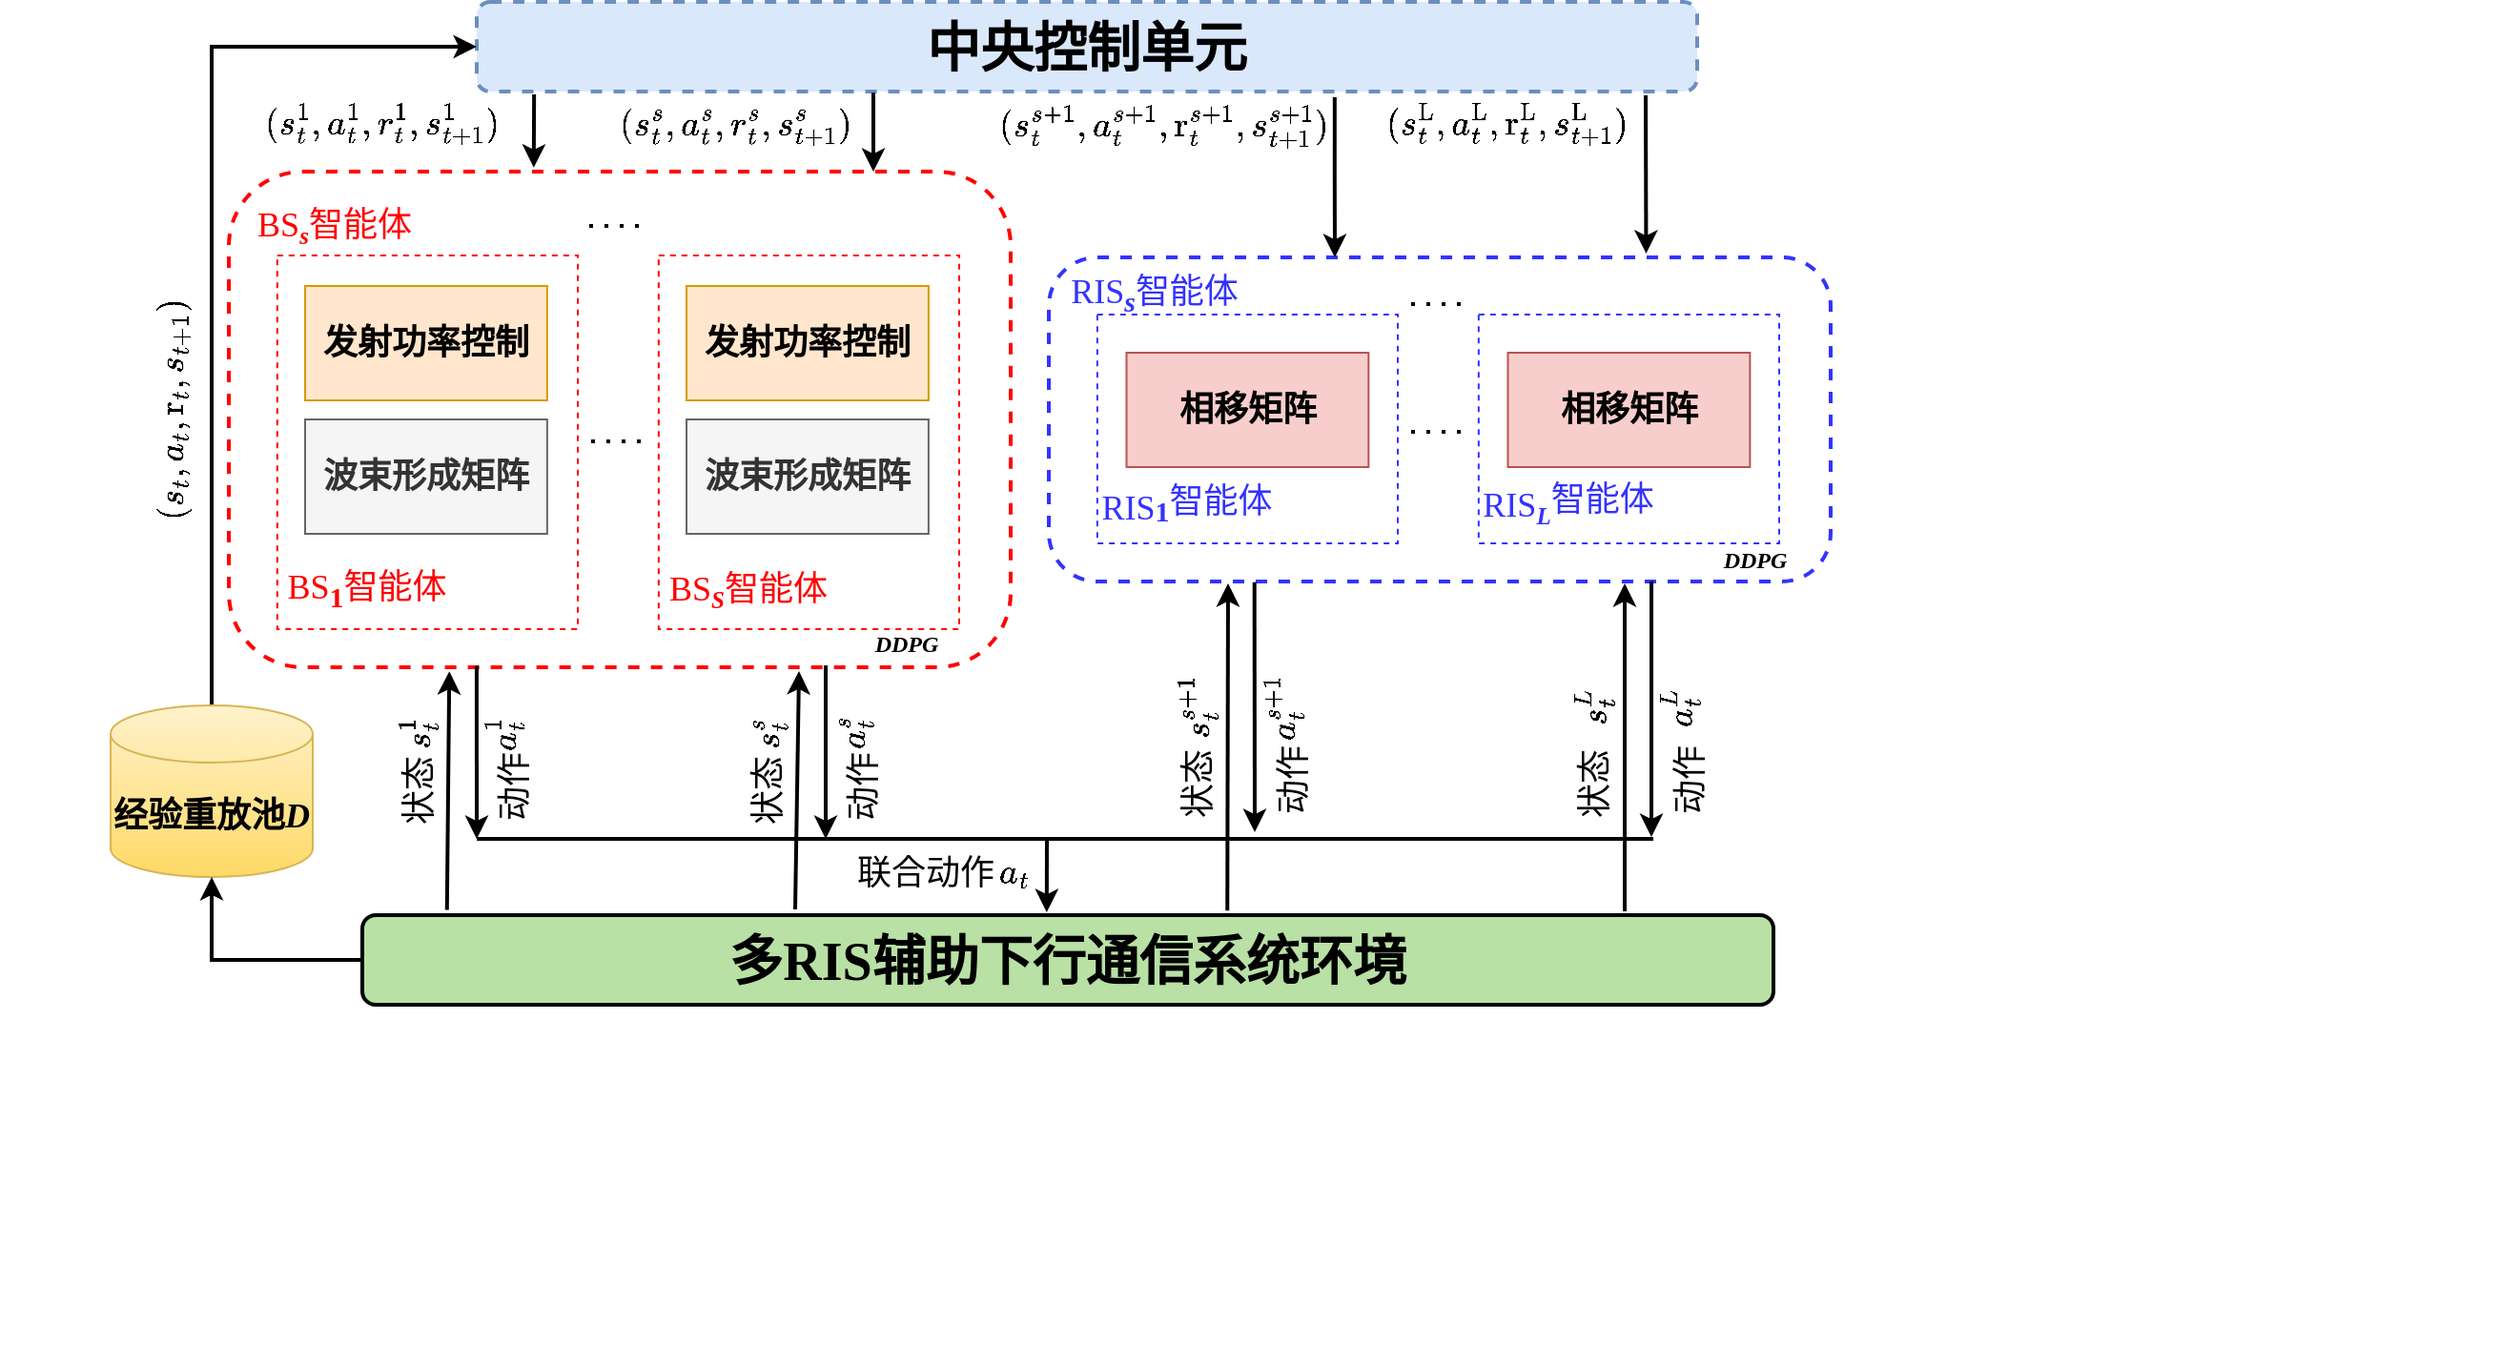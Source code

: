 <mxfile version="23.0.1" type="github">
  <diagram name="第 1 页" id="qWvrkpXLxx0GC9WOg6ml">
    <mxGraphModel dx="783" dy="581" grid="1" gridSize="10" guides="1" tooltips="1" connect="1" arrows="1" fold="1" page="1" pageScale="1" pageWidth="827" pageHeight="1169" math="1" shadow="0">
      <root>
        <mxCell id="0" />
        <mxCell id="1" parent="0" />
        <mxCell id="3JuD0V2UQYrB-Lwvqgq5-1" value="&lt;font face=&quot;Times New Roman&quot;&gt;&lt;span style=&quot;font-size: 28px;&quot;&gt;&lt;b&gt;中央控制单元&lt;/b&gt;&lt;/span&gt;&lt;/font&gt;" style="rounded=1;whiteSpace=wrap;html=1;dashed=1;strokeWidth=2;fillColor=#dae8fc;strokeColor=#6c8ebf;" vertex="1" parent="1">
          <mxGeometry x="360" y="161" width="640" height="47" as="geometry" />
        </mxCell>
        <mxCell id="3JuD0V2UQYrB-Lwvqgq5-61" style="edgeStyle=orthogonalEdgeStyle;rounded=0;orthogonalLoop=1;jettySize=auto;html=1;entryX=0;entryY=0.5;entryDx=0;entryDy=0;exitX=0.5;exitY=0;exitDx=0;exitDy=0;exitPerimeter=0;strokeWidth=2;" edge="1" parent="1" source="3JuD0V2UQYrB-Lwvqgq5-2" target="3JuD0V2UQYrB-Lwvqgq5-1">
          <mxGeometry relative="1" as="geometry" />
        </mxCell>
        <mxCell id="3JuD0V2UQYrB-Lwvqgq5-2" value="&lt;font style=&quot;font-size: 18px;&quot; face=&quot;Times New Roman&quot;&gt;&lt;b&gt;经验重放池&lt;i&gt;D&lt;/i&gt;&lt;/b&gt;&lt;/font&gt;" style="shape=cylinder3;whiteSpace=wrap;html=1;boundedLbl=1;backgroundOutline=1;size=15;fillColor=#fff2cc;strokeColor=#d6b656;gradientColor=#ffd966;" vertex="1" parent="1">
          <mxGeometry x="168" y="530" width="106" height="90" as="geometry" />
        </mxCell>
        <mxCell id="3JuD0V2UQYrB-Lwvqgq5-23" value="" style="group" vertex="1" connectable="0" parent="1">
          <mxGeometry x="230" y="250" width="410" height="263" as="geometry" />
        </mxCell>
        <mxCell id="3JuD0V2UQYrB-Lwvqgq5-21" value="" style="rounded=1;whiteSpace=wrap;html=1;dashed=1;strokeWidth=2;strokeColor=#FF0000;" vertex="1" parent="3JuD0V2UQYrB-Lwvqgq5-23">
          <mxGeometry width="410" height="260" as="geometry" />
        </mxCell>
        <mxCell id="3JuD0V2UQYrB-Lwvqgq5-6" value="" style="group" vertex="1" connectable="0" parent="3JuD0V2UQYrB-Lwvqgq5-23">
          <mxGeometry x="40" y="60" width="166" height="190" as="geometry" />
        </mxCell>
        <mxCell id="3JuD0V2UQYrB-Lwvqgq5-5" value="" style="rounded=0;whiteSpace=wrap;html=1;dashed=1;strokeColor=#FF0000;strokeWidth=1;" vertex="1" parent="3JuD0V2UQYrB-Lwvqgq5-6">
          <mxGeometry x="-14.58" y="-16" width="157.58" height="196" as="geometry" />
        </mxCell>
        <mxCell id="3JuD0V2UQYrB-Lwvqgq5-3" value="&lt;font size=&quot;1&quot; face=&quot;Times New Roman&quot;&gt;&lt;b style=&quot;font-size: 18px;&quot;&gt;发射功率控制&lt;/b&gt;&lt;/font&gt;" style="rounded=0;whiteSpace=wrap;html=1;fillColor=#ffe6cc;strokeColor=#d79b00;movable=1;resizable=1;rotatable=1;deletable=1;editable=1;locked=0;connectable=1;" vertex="1" parent="3JuD0V2UQYrB-Lwvqgq5-6">
          <mxGeometry width="126.941" height="60" as="geometry" />
        </mxCell>
        <mxCell id="3JuD0V2UQYrB-Lwvqgq5-4" value="&lt;font size=&quot;1&quot; face=&quot;Times New Roman&quot;&gt;&lt;b style=&quot;font-size: 18px;&quot;&gt;波束形成矩阵&lt;/b&gt;&lt;/font&gt;" style="rounded=0;whiteSpace=wrap;html=1;fillColor=#f5f5f5;strokeColor=#666666;fontColor=#333333;movable=1;resizable=1;rotatable=1;deletable=1;editable=1;locked=0;connectable=1;" vertex="1" parent="3JuD0V2UQYrB-Lwvqgq5-6">
          <mxGeometry y="70" width="126.941" height="60" as="geometry" />
        </mxCell>
        <mxCell id="3JuD0V2UQYrB-Lwvqgq5-11" value="&lt;font color=&quot;#ff0000&quot; style=&quot;font-size: 18px;&quot; face=&quot;Times New Roman&quot;&gt;BS&lt;sub&gt;&lt;b&gt;1&lt;/b&gt;&lt;/sub&gt;智能体&lt;/font&gt;" style="text;html=1;align=center;verticalAlign=middle;resizable=0;points=[];autosize=1;strokeColor=none;fillColor=none;" vertex="1" parent="3JuD0V2UQYrB-Lwvqgq5-6">
          <mxGeometry x="-23.435" y="140" width="110" height="40" as="geometry" />
        </mxCell>
        <mxCell id="3JuD0V2UQYrB-Lwvqgq5-18" value="" style="endArrow=none;dashed=1;html=1;dashPattern=1 3;strokeWidth=2;rounded=0;curved=0;endSize=6;jumpStyle=gap;jumpSize=13;" edge="1" parent="3JuD0V2UQYrB-Lwvqgq5-6">
          <mxGeometry width="50" height="50" relative="1" as="geometry">
            <mxPoint x="150" y="81.5" as="sourcePoint" />
            <mxPoint x="180" y="81.5" as="targetPoint" />
          </mxGeometry>
        </mxCell>
        <mxCell id="3JuD0V2UQYrB-Lwvqgq5-7" value="&lt;font color=&quot;#ff0000&quot; style=&quot;font-size: 18px;&quot; face=&quot;Times New Roman&quot;&gt;BS&lt;/font&gt;&lt;font color=&quot;#ff0000&quot; face=&quot;Times New Roman&quot;&gt;&lt;span style=&quot;font-size: 15.0px;&quot;&gt;&lt;b&gt;&lt;i&gt;&lt;sub&gt;s&lt;/sub&gt;&lt;/i&gt;&lt;/b&gt;&lt;/span&gt;&lt;font size=&quot;4&quot;&gt;智能体&lt;/font&gt;&lt;/font&gt;" style="text;html=1;align=center;verticalAlign=middle;resizable=0;points=[];autosize=1;strokeColor=none;fillColor=none;" vertex="1" parent="3JuD0V2UQYrB-Lwvqgq5-23">
          <mxGeometry x="5" y="9" width="100" height="40" as="geometry" />
        </mxCell>
        <mxCell id="3JuD0V2UQYrB-Lwvqgq5-13" value="" style="group" vertex="1" connectable="0" parent="3JuD0V2UQYrB-Lwvqgq5-23">
          <mxGeometry x="240" y="60" width="166" height="190" as="geometry" />
        </mxCell>
        <mxCell id="3JuD0V2UQYrB-Lwvqgq5-14" value="" style="rounded=0;whiteSpace=wrap;html=1;dashed=1;strokeColor=#FF0000;strokeWidth=1;" vertex="1" parent="3JuD0V2UQYrB-Lwvqgq5-13">
          <mxGeometry x="-14.58" y="-16" width="157.58" height="196" as="geometry" />
        </mxCell>
        <mxCell id="3JuD0V2UQYrB-Lwvqgq5-15" value="&lt;font size=&quot;1&quot; face=&quot;Times New Roman&quot;&gt;&lt;b style=&quot;font-size: 18px;&quot;&gt;发射功率控制&lt;/b&gt;&lt;/font&gt;" style="rounded=0;whiteSpace=wrap;html=1;fillColor=#ffe6cc;strokeColor=#d79b00;movable=1;resizable=1;rotatable=1;deletable=1;editable=1;locked=0;connectable=1;" vertex="1" parent="3JuD0V2UQYrB-Lwvqgq5-13">
          <mxGeometry width="126.941" height="60" as="geometry" />
        </mxCell>
        <mxCell id="3JuD0V2UQYrB-Lwvqgq5-16" value="&lt;font size=&quot;1&quot; face=&quot;Times New Roman&quot;&gt;&lt;b style=&quot;font-size: 18px;&quot;&gt;波束形成矩阵&lt;/b&gt;&lt;/font&gt;" style="rounded=0;whiteSpace=wrap;html=1;fillColor=#f5f5f5;strokeColor=#666666;fontColor=#333333;movable=1;resizable=1;rotatable=1;deletable=1;editable=1;locked=0;connectable=1;" vertex="1" parent="3JuD0V2UQYrB-Lwvqgq5-13">
          <mxGeometry y="70" width="126.941" height="60" as="geometry" />
        </mxCell>
        <mxCell id="3JuD0V2UQYrB-Lwvqgq5-17" value="&lt;font color=&quot;#ff0000&quot; style=&quot;font-size: 18px;&quot; face=&quot;Times New Roman&quot;&gt;BS&lt;/font&gt;&lt;font style=&quot;font-size: 15.0px;&quot; color=&quot;#ff0000&quot; face=&quot;Times New Roman&quot;&gt;&lt;sub&gt;&lt;i&gt;&lt;b&gt;S&lt;/b&gt;&lt;/i&gt;&lt;/sub&gt;&lt;/font&gt;&lt;font color=&quot;#ff0000&quot; face=&quot;Times New Roman&quot;&gt;&lt;font size=&quot;4&quot;&gt;智能体&lt;/font&gt;&lt;/font&gt;" style="text;html=1;align=center;verticalAlign=middle;resizable=0;points=[];autosize=1;strokeColor=none;fillColor=none;" vertex="1" parent="3JuD0V2UQYrB-Lwvqgq5-13">
          <mxGeometry x="-23.435" y="140" width="110" height="40" as="geometry" />
        </mxCell>
        <mxCell id="3JuD0V2UQYrB-Lwvqgq5-22" value="" style="endArrow=none;dashed=1;html=1;dashPattern=1 3;strokeWidth=2;rounded=0;curved=0;endSize=6;jumpStyle=gap;jumpSize=13;" edge="1" parent="3JuD0V2UQYrB-Lwvqgq5-23">
          <mxGeometry width="50" height="50" relative="1" as="geometry">
            <mxPoint x="189" y="28.5" as="sourcePoint" />
            <mxPoint x="219" y="28.5" as="targetPoint" />
          </mxGeometry>
        </mxCell>
        <mxCell id="3JuD0V2UQYrB-Lwvqgq5-136" value="&lt;font face=&quot;Times New Roman&quot;&gt;&lt;i&gt;&lt;b&gt;DDPG&lt;/b&gt;&lt;/i&gt;&lt;/font&gt;" style="text;html=1;align=center;verticalAlign=middle;resizable=0;points=[];autosize=1;strokeColor=none;fillColor=none;" vertex="1" parent="3JuD0V2UQYrB-Lwvqgq5-23">
          <mxGeometry x="325" y="233" width="60" height="30" as="geometry" />
        </mxCell>
        <mxCell id="3JuD0V2UQYrB-Lwvqgq5-24" value="" style="group" vertex="1" connectable="0" parent="1">
          <mxGeometry x="660" y="245" width="760" height="356.5" as="geometry" />
        </mxCell>
        <mxCell id="3JuD0V2UQYrB-Lwvqgq5-25" value="" style="rounded=1;whiteSpace=wrap;html=1;dashed=1;strokeWidth=2;strokeColor=#3333FF;" vertex="1" parent="3JuD0V2UQYrB-Lwvqgq5-24">
          <mxGeometry y="50" width="410" height="170" as="geometry" />
        </mxCell>
        <mxCell id="3JuD0V2UQYrB-Lwvqgq5-26" value="" style="group" vertex="1" connectable="0" parent="3JuD0V2UQYrB-Lwvqgq5-24">
          <mxGeometry x="40" y="60" width="166" height="190" as="geometry" />
        </mxCell>
        <mxCell id="3JuD0V2UQYrB-Lwvqgq5-27" value="" style="rounded=0;whiteSpace=wrap;html=1;dashed=1;strokeColor=#3333FF;strokeWidth=1;" vertex="1" parent="3JuD0V2UQYrB-Lwvqgq5-26">
          <mxGeometry x="-14.58" y="20" width="157.58" height="120" as="geometry" />
        </mxCell>
        <mxCell id="3JuD0V2UQYrB-Lwvqgq5-29" value="&lt;font size=&quot;4&quot; face=&quot;Times New Roman&quot;&gt;&lt;b&gt;相移矩阵&lt;/b&gt;&lt;/font&gt;" style="rounded=0;whiteSpace=wrap;html=1;fillColor=#f8cecc;strokeColor=#b85450;movable=1;resizable=1;rotatable=1;deletable=1;editable=1;locked=0;connectable=1;" vertex="1" parent="3JuD0V2UQYrB-Lwvqgq5-26">
          <mxGeometry x="0.74" y="40" width="126.941" height="60" as="geometry" />
        </mxCell>
        <mxCell id="3JuD0V2UQYrB-Lwvqgq5-30" value="&lt;font color=&quot;#3333ff&quot; face=&quot;Times New Roman&quot;&gt;&lt;font style=&quot;vertical-align: sub;&quot; size=&quot;4&quot;&gt;RIS&lt;/font&gt;&lt;b style=&quot;font-size: 18px;&quot;&gt;&lt;sub&gt;1&lt;/sub&gt;&lt;/b&gt;&lt;font size=&quot;4&quot;&gt;智能体&lt;/font&gt;&lt;/font&gt;" style="text;html=1;align=center;verticalAlign=middle;resizable=0;points=[];autosize=1;strokeColor=none;fillColor=none;" vertex="1" parent="3JuD0V2UQYrB-Lwvqgq5-26">
          <mxGeometry x="-23.435" y="100" width="110" height="40" as="geometry" />
        </mxCell>
        <mxCell id="3JuD0V2UQYrB-Lwvqgq5-31" value="" style="endArrow=none;dashed=1;html=1;dashPattern=1 3;strokeWidth=2;rounded=0;curved=0;endSize=6;jumpStyle=gap;jumpSize=13;" edge="1" parent="3JuD0V2UQYrB-Lwvqgq5-26">
          <mxGeometry width="50" height="50" relative="1" as="geometry">
            <mxPoint x="150" y="81.5" as="sourcePoint" />
            <mxPoint x="180" y="81.5" as="targetPoint" />
          </mxGeometry>
        </mxCell>
        <mxCell id="3JuD0V2UQYrB-Lwvqgq5-32" value="&lt;font color=&quot;#3333ff&quot; style=&quot;font-size: 18px;&quot; face=&quot;Times New Roman&quot;&gt;RIS&lt;b&gt;&lt;i&gt;&lt;sub&gt;s&lt;/sub&gt;&lt;/i&gt;&lt;/b&gt;智能体&lt;/font&gt;" style="text;html=1;align=center;verticalAlign=middle;resizable=0;points=[];autosize=1;strokeColor=none;fillColor=none;" vertex="1" parent="3JuD0V2UQYrB-Lwvqgq5-24">
          <mxGeometry y="50" width="110" height="40" as="geometry" />
        </mxCell>
        <mxCell id="3JuD0V2UQYrB-Lwvqgq5-33" value="" style="group" vertex="1" connectable="0" parent="3JuD0V2UQYrB-Lwvqgq5-24">
          <mxGeometry x="240" y="60" width="166" height="296.5" as="geometry" />
        </mxCell>
        <mxCell id="3JuD0V2UQYrB-Lwvqgq5-34" value="" style="rounded=0;whiteSpace=wrap;html=1;dashed=1;strokeColor=#3333FF;strokeWidth=1;" vertex="1" parent="3JuD0V2UQYrB-Lwvqgq5-33">
          <mxGeometry x="-14.58" y="20" width="157.58" height="120" as="geometry" />
        </mxCell>
        <mxCell id="3JuD0V2UQYrB-Lwvqgq5-37" value="&lt;font color=&quot;#3333ff&quot;&gt;&lt;font face=&quot;Times New Roman&quot;&gt;&lt;sub&gt;&lt;font size=&quot;4&quot;&gt;RIS&lt;/font&gt;&lt;span style=&quot;font-size: 15.0px;&quot;&gt;&lt;b&gt;&lt;i&gt;&lt;sub&gt;L&lt;/sub&gt;&lt;/i&gt;&lt;/b&gt;&lt;/span&gt;&lt;/sub&gt;&lt;/font&gt;&lt;font face=&quot;Times New Roman&quot;&gt;&lt;font size=&quot;4&quot;&gt;智能体&lt;/font&gt;&lt;/font&gt;&lt;/font&gt;" style="text;html=1;align=center;verticalAlign=middle;resizable=0;points=[];autosize=1;strokeColor=none;fillColor=none;" vertex="1" parent="3JuD0V2UQYrB-Lwvqgq5-33">
          <mxGeometry x="-23.435" y="100" width="110" height="40" as="geometry" />
        </mxCell>
        <mxCell id="3JuD0V2UQYrB-Lwvqgq5-97" value="&lt;font size=&quot;4&quot; face=&quot;Times New Roman&quot;&gt;&lt;b&gt;相移矩阵&lt;/b&gt;&lt;/font&gt;" style="rounded=0;whiteSpace=wrap;html=1;fillColor=#f8cecc;strokeColor=#b85450;movable=1;resizable=1;rotatable=1;deletable=1;editable=1;locked=0;connectable=1;" vertex="1" parent="3JuD0V2UQYrB-Lwvqgq5-33">
          <mxGeometry x="0.74" y="40" width="126.941" height="60" as="geometry" />
        </mxCell>
        <mxCell id="3JuD0V2UQYrB-Lwvqgq5-185" value="" style="group" vertex="1" connectable="0" parent="3JuD0V2UQYrB-Lwvqgq5-33">
          <mxGeometry x="31" y="171.5" width="90" height="130" as="geometry" />
        </mxCell>
        <mxCell id="3JuD0V2UQYrB-Lwvqgq5-186" value="&lt;font style=&quot;font-size: 18px;&quot; face=&quot;Times New Roman&quot;&gt;$$s_{t}^{L}$$&lt;/font&gt;" style="text;html=1;align=center;verticalAlign=middle;resizable=0;points=[];autosize=1;strokeColor=none;fillColor=none;rotation=-90;" vertex="1" parent="3JuD0V2UQYrB-Lwvqgq5-185">
          <mxGeometry x="-50" y="40" width="130" height="30" as="geometry" />
        </mxCell>
        <mxCell id="3JuD0V2UQYrB-Lwvqgq5-187" value="&lt;font style=&quot;font-size: 18px;&quot; face=&quot;Times New Roman&quot;&gt;状态&lt;/font&gt;" style="text;html=1;align=center;verticalAlign=middle;resizable=0;points=[];autosize=1;strokeColor=none;fillColor=none;rotation=-90;" vertex="1" parent="3JuD0V2UQYrB-Lwvqgq5-185">
          <mxGeometry x="-15" y="80" width="60" height="30" as="geometry" />
        </mxCell>
        <mxCell id="3JuD0V2UQYrB-Lwvqgq5-188" value="" style="endArrow=classic;html=1;rounded=0;strokeWidth=2;exitX=0.263;exitY=1.002;exitDx=0;exitDy=0;exitPerimeter=0;" edge="1" parent="3JuD0V2UQYrB-Lwvqgq5-33">
          <mxGeometry width="50" height="50" relative="1" as="geometry">
            <mxPoint x="76" y="160" as="sourcePoint" />
            <mxPoint x="76" y="294" as="targetPoint" />
          </mxGeometry>
        </mxCell>
        <mxCell id="3JuD0V2UQYrB-Lwvqgq5-189" value="" style="endArrow=classic;html=1;rounded=0;strokeWidth=2;exitX=0.613;exitY=-0.05;exitDx=0;exitDy=0;exitPerimeter=0;" edge="1" parent="3JuD0V2UQYrB-Lwvqgq5-33">
          <mxGeometry width="50" height="50" relative="1" as="geometry">
            <mxPoint x="62" y="333" as="sourcePoint" />
            <mxPoint x="62" y="161" as="targetPoint" />
          </mxGeometry>
        </mxCell>
        <mxCell id="3JuD0V2UQYrB-Lwvqgq5-190" value="&lt;font size=&quot;4&quot; face=&quot;Times New Roman&quot;&gt;动作&lt;/font&gt;" style="text;html=1;align=center;verticalAlign=middle;resizable=0;points=[];autosize=1;strokeColor=none;fillColor=none;rotation=-90;" vertex="1" parent="3JuD0V2UQYrB-Lwvqgq5-33">
          <mxGeometry x="66" y="249.5" width="60" height="30" as="geometry" />
        </mxCell>
        <mxCell id="3JuD0V2UQYrB-Lwvqgq5-191" value="&lt;font style=&quot;font-size: 18px;&quot; face=&quot;Times New Roman&quot;&gt;$$a_{t}^{L}$$&lt;/font&gt;" style="text;html=1;align=center;verticalAlign=middle;resizable=0;points=[];autosize=1;strokeColor=none;fillColor=none;rotation=-90;" vertex="1" parent="3JuD0V2UQYrB-Lwvqgq5-33">
          <mxGeometry x="21" y="211.5" width="140" height="30" as="geometry" />
        </mxCell>
        <mxCell id="3JuD0V2UQYrB-Lwvqgq5-102" style="edgeStyle=orthogonalEdgeStyle;rounded=0;orthogonalLoop=1;jettySize=auto;html=1;strokeWidth=2;exitX=0.703;exitY=1.064;exitDx=0;exitDy=0;exitPerimeter=0;" edge="1" parent="3JuD0V2UQYrB-Lwvqgq5-24" source="3JuD0V2UQYrB-Lwvqgq5-1">
          <mxGeometry relative="1" as="geometry">
            <mxPoint x="150" y="-10" as="sourcePoint" />
            <mxPoint x="150" y="50" as="targetPoint" />
            <Array as="points" />
          </mxGeometry>
        </mxCell>
        <mxCell id="3JuD0V2UQYrB-Lwvqgq5-153" value="&lt;font face=&quot;Times New Roman&quot;&gt;&lt;i&gt;&lt;b&gt;DDPG&lt;/b&gt;&lt;/i&gt;&lt;/font&gt;" style="text;html=1;align=center;verticalAlign=middle;resizable=0;points=[];autosize=1;strokeColor=none;fillColor=none;" vertex="1" parent="3JuD0V2UQYrB-Lwvqgq5-24">
          <mxGeometry x="340" y="194" width="60" height="30" as="geometry" />
        </mxCell>
        <mxCell id="3JuD0V2UQYrB-Lwvqgq5-193" value="" style="endArrow=classic;html=1;rounded=0;strokeWidth=2;entryX=0.485;entryY=-0.032;entryDx=0;entryDy=0;entryPerimeter=0;" edge="1" parent="3JuD0V2UQYrB-Lwvqgq5-24" target="3JuD0V2UQYrB-Lwvqgq5-96">
          <mxGeometry width="50" height="50" relative="1" as="geometry">
            <mxPoint x="-1" y="354" as="sourcePoint" />
            <mxPoint y="384" as="targetPoint" />
          </mxGeometry>
        </mxCell>
        <mxCell id="3JuD0V2UQYrB-Lwvqgq5-46" value="&lt;font face=&quot;Times New Roman&quot; style=&quot;font-size: 18px;&quot;&gt;$$(s_{t}^{1},a_{t}^{1},r_{t}^{1},s_{t+1}^{1})$$&lt;/font&gt;" style="text;html=1;align=center;verticalAlign=middle;resizable=0;points=[];autosize=1;strokeColor=none;fillColor=none;" vertex="1" parent="1">
          <mxGeometry x="110" y="210" width="400" height="30" as="geometry" />
        </mxCell>
        <mxCell id="3JuD0V2UQYrB-Lwvqgq5-49" style="edgeStyle=orthogonalEdgeStyle;rounded=0;orthogonalLoop=1;jettySize=auto;html=1;exitX=0.047;exitY=1.033;exitDx=0;exitDy=0;entryX=0.39;entryY=-0.008;entryDx=0;entryDy=0;entryPerimeter=0;strokeWidth=2;exitPerimeter=0;" edge="1" parent="1" source="3JuD0V2UQYrB-Lwvqgq5-1" target="3JuD0V2UQYrB-Lwvqgq5-21">
          <mxGeometry relative="1" as="geometry" />
        </mxCell>
        <mxCell id="3JuD0V2UQYrB-Lwvqgq5-50" value="&lt;font face=&quot;Times New Roman&quot; style=&quot;font-size: 18px;&quot;&gt;$$(s_{t}^{s},a_{t}^{s},r_{t}^{s},s_{t+1}^{s})$$&lt;/font&gt;" style="text;html=1;align=center;verticalAlign=middle;resizable=0;points=[];autosize=1;strokeColor=none;fillColor=none;" vertex="1" parent="1">
          <mxGeometry x="300" y="210" width="390" height="30" as="geometry" />
        </mxCell>
        <mxCell id="3JuD0V2UQYrB-Lwvqgq5-52" style="edgeStyle=orthogonalEdgeStyle;rounded=0;orthogonalLoop=1;jettySize=auto;html=1;strokeWidth=2;exitX=0.325;exitY=1.014;exitDx=0;exitDy=0;exitPerimeter=0;" edge="1" parent="1" source="3JuD0V2UQYrB-Lwvqgq5-1">
          <mxGeometry relative="1" as="geometry">
            <mxPoint x="568" y="120" as="sourcePoint" />
            <mxPoint x="568" y="250" as="targetPoint" />
          </mxGeometry>
        </mxCell>
        <mxCell id="3JuD0V2UQYrB-Lwvqgq5-58" style="edgeStyle=orthogonalEdgeStyle;rounded=0;orthogonalLoop=1;jettySize=auto;html=1;strokeWidth=2;entryX=0.764;entryY=-0.012;entryDx=0;entryDy=0;entryPerimeter=0;" edge="1" parent="1" target="3JuD0V2UQYrB-Lwvqgq5-25">
          <mxGeometry relative="1" as="geometry">
            <mxPoint x="973" y="210" as="sourcePoint" />
            <mxPoint x="973.52" y="230" as="targetPoint" />
            <Array as="points">
              <mxPoint x="973" y="210" />
              <mxPoint x="973" y="210" />
            </Array>
          </mxGeometry>
        </mxCell>
        <mxCell id="3JuD0V2UQYrB-Lwvqgq5-59" value="&lt;font face=&quot;Times New Roman&quot; style=&quot;font-size: 18px;&quot;&gt;$$(s_{t},a_{t},\mathrm{r}_{t},s_{t+1})$$&lt;/font&gt;" style="text;html=1;align=center;verticalAlign=middle;resizable=0;points=[];autosize=1;strokeColor=none;fillColor=none;rotation=-90;" vertex="1" parent="1">
          <mxGeometry x="30" y="360" width="340" height="30" as="geometry" />
        </mxCell>
        <mxCell id="3JuD0V2UQYrB-Lwvqgq5-72" value="" style="group" vertex="1" connectable="0" parent="1">
          <mxGeometry x="315" y="480" width="30" height="130" as="geometry" />
        </mxCell>
        <mxCell id="3JuD0V2UQYrB-Lwvqgq5-73" value="&lt;font style=&quot;font-size: 18px;&quot; face=&quot;Times New Roman&quot;&gt;$$s_{t}^{1}$$&lt;/font&gt;" style="text;html=1;align=center;verticalAlign=middle;resizable=0;points=[];autosize=1;strokeColor=none;fillColor=none;rotation=-90;" vertex="1" parent="3JuD0V2UQYrB-Lwvqgq5-72">
          <mxGeometry x="-50" y="50" width="130" height="30" as="geometry" />
        </mxCell>
        <mxCell id="3JuD0V2UQYrB-Lwvqgq5-74" value="&lt;font style=&quot;font-size: 18px;&quot; face=&quot;Times New Roman&quot;&gt;状态&lt;/font&gt;" style="text;html=1;align=center;verticalAlign=middle;resizable=0;points=[];autosize=1;strokeColor=none;fillColor=none;rotation=-90;" vertex="1" parent="3JuD0V2UQYrB-Lwvqgq5-72">
          <mxGeometry x="-15" y="80" width="60" height="30" as="geometry" />
        </mxCell>
        <mxCell id="3JuD0V2UQYrB-Lwvqgq5-86" value="" style="group" vertex="1" connectable="0" parent="1">
          <mxGeometry x="413" y="490" width="80" height="130" as="geometry" />
        </mxCell>
        <mxCell id="3JuD0V2UQYrB-Lwvqgq5-127" value="" style="endArrow=classic;html=1;rounded=0;strokeWidth=2;exitX=0.317;exitY=0.997;exitDx=0;exitDy=0;exitPerimeter=0;" edge="1" parent="3JuD0V2UQYrB-Lwvqgq5-86" source="3JuD0V2UQYrB-Lwvqgq5-21">
          <mxGeometry width="50" height="50" relative="1" as="geometry">
            <mxPoint x="-43" y="20" as="sourcePoint" />
            <mxPoint x="-53" y="110" as="targetPoint" />
          </mxGeometry>
        </mxCell>
        <mxCell id="3JuD0V2UQYrB-Lwvqgq5-92" value="" style="group;rotation=90;" vertex="1" connectable="0" parent="1">
          <mxGeometry x="600" y="580" width="440" height="130" as="geometry" />
        </mxCell>
        <mxCell id="3JuD0V2UQYrB-Lwvqgq5-96" value="&lt;font face=&quot;Times New Roman&quot;&gt;&lt;span style=&quot;font-size: 28px;&quot;&gt;&lt;b&gt;多RIS辅助下行通信系统环境&lt;/b&gt;&lt;/span&gt;&lt;/font&gt;" style="rounded=1;whiteSpace=wrap;html=1;strokeWidth=2;fillColor=#B9E0A5;fontColor=#000000;strokeColor=#000000;" vertex="1" parent="3JuD0V2UQYrB-Lwvqgq5-92">
          <mxGeometry x="-300" y="60" width="740" height="47" as="geometry" />
        </mxCell>
        <mxCell id="3JuD0V2UQYrB-Lwvqgq5-161" value="" style="group" vertex="1" connectable="0" parent="3JuD0V2UQYrB-Lwvqgq5-92">
          <mxGeometry x="123" y="-103.5" width="90" height="130" as="geometry" />
        </mxCell>
        <mxCell id="3JuD0V2UQYrB-Lwvqgq5-162" value="&lt;font style=&quot;font-size: 18px;&quot; face=&quot;Times New Roman&quot;&gt;$$s_{t}^{s+1}$$&lt;/font&gt;" style="text;html=1;align=center;verticalAlign=middle;resizable=0;points=[];autosize=1;strokeColor=none;fillColor=none;rotation=-90;" vertex="1" parent="3JuD0V2UQYrB-Lwvqgq5-161">
          <mxGeometry x="-60" y="40" width="150" height="30" as="geometry" />
        </mxCell>
        <mxCell id="3JuD0V2UQYrB-Lwvqgq5-163" value="&lt;font style=&quot;font-size: 18px;&quot; face=&quot;Times New Roman&quot;&gt;状态&lt;/font&gt;" style="text;html=1;align=center;verticalAlign=middle;resizable=0;points=[];autosize=1;strokeColor=none;fillColor=none;rotation=-90;" vertex="1" parent="3JuD0V2UQYrB-Lwvqgq5-161">
          <mxGeometry x="-15" y="80" width="60" height="30" as="geometry" />
        </mxCell>
        <mxCell id="3JuD0V2UQYrB-Lwvqgq5-164" value="" style="endArrow=classic;html=1;rounded=0;strokeWidth=2;exitX=0.263;exitY=1.002;exitDx=0;exitDy=0;exitPerimeter=0;" edge="1" parent="3JuD0V2UQYrB-Lwvqgq5-92" source="3JuD0V2UQYrB-Lwvqgq5-25">
          <mxGeometry width="50" height="50" relative="1" as="geometry">
            <mxPoint x="168" y="-74.5" as="sourcePoint" />
            <mxPoint x="168" y="16.5" as="targetPoint" />
          </mxGeometry>
        </mxCell>
        <mxCell id="3JuD0V2UQYrB-Lwvqgq5-165" value="" style="endArrow=classic;html=1;rounded=0;strokeWidth=2;exitX=0.613;exitY=-0.05;exitDx=0;exitDy=0;exitPerimeter=0;" edge="1" parent="3JuD0V2UQYrB-Lwvqgq5-92" source="3JuD0V2UQYrB-Lwvqgq5-96">
          <mxGeometry width="50" height="50" relative="1" as="geometry">
            <mxPoint x="153.62" y="54.355" as="sourcePoint" />
            <mxPoint x="154" y="-114" as="targetPoint" />
          </mxGeometry>
        </mxCell>
        <mxCell id="3JuD0V2UQYrB-Lwvqgq5-166" value="&lt;font size=&quot;4&quot; face=&quot;Times New Roman&quot;&gt;动作&lt;/font&gt;" style="text;html=1;align=center;verticalAlign=middle;resizable=0;points=[];autosize=1;strokeColor=none;fillColor=none;rotation=-90;" vertex="1" parent="3JuD0V2UQYrB-Lwvqgq5-92">
          <mxGeometry x="158" y="-25.5" width="60" height="30" as="geometry" />
        </mxCell>
        <mxCell id="3JuD0V2UQYrB-Lwvqgq5-167" value="&lt;font style=&quot;font-size: 18px;&quot; face=&quot;Times New Roman&quot;&gt;$$a_{t}^{s+1}$$&lt;/font&gt;" style="text;html=1;align=center;verticalAlign=middle;resizable=0;points=[];autosize=1;strokeColor=none;fillColor=none;rotation=-90;" vertex="1" parent="3JuD0V2UQYrB-Lwvqgq5-92">
          <mxGeometry x="108" y="-63.5" width="150" height="30" as="geometry" />
        </mxCell>
        <mxCell id="3JuD0V2UQYrB-Lwvqgq5-99" value="" style="endArrow=none;dashed=1;html=1;dashPattern=1 3;strokeWidth=2;rounded=0;curved=0;endSize=6;jumpStyle=gap;jumpSize=13;" edge="1" parent="1">
          <mxGeometry width="50" height="50" relative="1" as="geometry">
            <mxPoint x="850" y="319.5" as="sourcePoint" />
            <mxPoint x="880" y="319.5" as="targetPoint" />
          </mxGeometry>
        </mxCell>
        <mxCell id="3JuD0V2UQYrB-Lwvqgq5-53" value="&lt;font face=&quot;Times New Roman&quot; style=&quot;font-size: 18px;&quot;&gt;$$(s_{t}^{s+1},a_{t}^{s+1},\mathrm{r}_{t}^{s+1},s_{t+1}^{s+1})$$&lt;/font&gt;" style="text;html=1;align=center;verticalAlign=middle;resizable=0;points=[];autosize=1;strokeColor=none;fillColor=none;" vertex="1" parent="1">
          <mxGeometry x="450" y="211" width="540" height="30" as="geometry" />
        </mxCell>
        <mxCell id="3JuD0V2UQYrB-Lwvqgq5-55" value="&lt;font style=&quot;font-size: 18px;&quot; face=&quot;Times New Roman&quot;&gt;$$(s_{t}^{\mathrm{L}},a_{t}^{\mathrm{L}},\mathrm{r}_{t}^{\mathrm{L}},s_{t+1}^{\mathrm{L}})$$&lt;/font&gt;" style="text;html=1;align=center;verticalAlign=middle;resizable=0;points=[];autosize=1;strokeColor=none;fillColor=none;" vertex="1" parent="1">
          <mxGeometry x="500" y="210" width="800" height="30" as="geometry" />
        </mxCell>
        <mxCell id="3JuD0V2UQYrB-Lwvqgq5-124" style="edgeStyle=orthogonalEdgeStyle;rounded=0;orthogonalLoop=1;jettySize=auto;html=1;entryX=0.5;entryY=1;entryDx=0;entryDy=0;entryPerimeter=0;strokeWidth=2;" edge="1" parent="1" source="3JuD0V2UQYrB-Lwvqgq5-96" target="3JuD0V2UQYrB-Lwvqgq5-2">
          <mxGeometry relative="1" as="geometry" />
        </mxCell>
        <mxCell id="3JuD0V2UQYrB-Lwvqgq5-125" value="" style="endArrow=classic;html=1;rounded=0;strokeWidth=2;exitX=0.06;exitY=-0.058;exitDx=0;exitDy=0;exitPerimeter=0;entryX=0.282;entryY=1.008;entryDx=0;entryDy=0;entryPerimeter=0;" edge="1" parent="1" source="3JuD0V2UQYrB-Lwvqgq5-96" target="3JuD0V2UQYrB-Lwvqgq5-21">
          <mxGeometry width="50" height="50" relative="1" as="geometry">
            <mxPoint x="270.02" y="559.354" as="sourcePoint" />
            <mxPoint x="220.02" y="609.354" as="targetPoint" />
          </mxGeometry>
        </mxCell>
        <mxCell id="3JuD0V2UQYrB-Lwvqgq5-88" value="&lt;font size=&quot;4&quot; face=&quot;Times New Roman&quot;&gt;动作&lt;/font&gt;" style="text;html=1;align=center;verticalAlign=middle;resizable=0;points=[];autosize=1;strokeColor=none;fillColor=none;rotation=-90;" vertex="1" parent="1">
          <mxGeometry x="350" y="558" width="60" height="30" as="geometry" />
        </mxCell>
        <mxCell id="3JuD0V2UQYrB-Lwvqgq5-87" value="&lt;font style=&quot;font-size: 18px;&quot; face=&quot;Times New Roman&quot;&gt;$$a_{t}^{1}$$&lt;/font&gt;" style="text;html=1;align=center;verticalAlign=middle;resizable=0;points=[];autosize=1;strokeColor=none;fillColor=none;rotation=-90;" vertex="1" parent="1">
          <mxGeometry x="310" y="530" width="130" height="30" as="geometry" />
        </mxCell>
        <mxCell id="3JuD0V2UQYrB-Lwvqgq5-135" value="" style="group" vertex="1" connectable="0" parent="1">
          <mxGeometry x="545" y="602.5" width="147" height="30" as="geometry" />
        </mxCell>
        <mxCell id="3JuD0V2UQYrB-Lwvqgq5-93" value="&lt;font style=&quot;font-size: 18px;&quot; face=&quot;Times New Roman&quot;&gt;$$a_{t}$$&lt;/font&gt;" style="text;html=1;align=center;verticalAlign=middle;resizable=0;points=[];autosize=1;strokeColor=none;fillColor=none;rotation=0;" vertex="1" parent="3JuD0V2UQYrB-Lwvqgq5-135">
          <mxGeometry x="47" width="100" height="30" as="geometry" />
        </mxCell>
        <mxCell id="3JuD0V2UQYrB-Lwvqgq5-94" value="&lt;font size=&quot;4&quot; face=&quot;Times New Roman&quot;&gt;联合动作&lt;/font&gt;" style="text;html=1;align=center;verticalAlign=middle;resizable=0;points=[];autosize=1;strokeColor=none;fillColor=none;rotation=0;" vertex="1" parent="3JuD0V2UQYrB-Lwvqgq5-135">
          <mxGeometry width="100" height="30" as="geometry" />
        </mxCell>
        <mxCell id="3JuD0V2UQYrB-Lwvqgq5-154" value="" style="group" vertex="1" connectable="0" parent="1">
          <mxGeometry x="498" y="480" width="90" height="130" as="geometry" />
        </mxCell>
        <mxCell id="3JuD0V2UQYrB-Lwvqgq5-155" value="&lt;font style=&quot;font-size: 18px;&quot; face=&quot;Times New Roman&quot;&gt;$$s_{t}^{s}$$&lt;/font&gt;" style="text;html=1;align=center;verticalAlign=middle;resizable=0;points=[];autosize=1;strokeColor=none;fillColor=none;rotation=-90;" vertex="1" parent="3JuD0V2UQYrB-Lwvqgq5-154">
          <mxGeometry x="-50" y="50" width="130" height="30" as="geometry" />
        </mxCell>
        <mxCell id="3JuD0V2UQYrB-Lwvqgq5-156" value="&lt;font style=&quot;font-size: 18px;&quot; face=&quot;Times New Roman&quot;&gt;状态&lt;/font&gt;" style="text;html=1;align=center;verticalAlign=middle;resizable=0;points=[];autosize=1;strokeColor=none;fillColor=none;rotation=-90;" vertex="1" parent="3JuD0V2UQYrB-Lwvqgq5-154">
          <mxGeometry x="-15" y="80" width="60" height="30" as="geometry" />
        </mxCell>
        <mxCell id="3JuD0V2UQYrB-Lwvqgq5-157" value="" style="endArrow=classic;html=1;rounded=0;strokeWidth=2;exitX=0.317;exitY=0.997;exitDx=0;exitDy=0;exitPerimeter=0;" edge="1" parent="1">
          <mxGeometry width="50" height="50" relative="1" as="geometry">
            <mxPoint x="543" y="509" as="sourcePoint" />
            <mxPoint x="543" y="600" as="targetPoint" />
          </mxGeometry>
        </mxCell>
        <mxCell id="3JuD0V2UQYrB-Lwvqgq5-158" value="" style="endArrow=classic;html=1;rounded=0;strokeWidth=2;exitX=0.06;exitY=-0.058;exitDx=0;exitDy=0;exitPerimeter=0;entryX=0.282;entryY=1.008;entryDx=0;entryDy=0;entryPerimeter=0;" edge="1" parent="1">
          <mxGeometry width="50" height="50" relative="1" as="geometry">
            <mxPoint x="527" y="637" as="sourcePoint" />
            <mxPoint x="529" y="512" as="targetPoint" />
          </mxGeometry>
        </mxCell>
        <mxCell id="3JuD0V2UQYrB-Lwvqgq5-159" value="&lt;font size=&quot;4&quot; face=&quot;Times New Roman&quot;&gt;动作&lt;/font&gt;" style="text;html=1;align=center;verticalAlign=middle;resizable=0;points=[];autosize=1;strokeColor=none;fillColor=none;rotation=-90;" vertex="1" parent="1">
          <mxGeometry x="533" y="558" width="60" height="30" as="geometry" />
        </mxCell>
        <mxCell id="3JuD0V2UQYrB-Lwvqgq5-160" value="&lt;font style=&quot;font-size: 18px;&quot; face=&quot;Times New Roman&quot;&gt;$$a_{t}^{s}$$&lt;/font&gt;" style="text;html=1;align=center;verticalAlign=middle;resizable=0;points=[];autosize=1;strokeColor=none;fillColor=none;rotation=-90;" vertex="1" parent="1">
          <mxGeometry x="493" y="530" width="130" height="30" as="geometry" />
        </mxCell>
        <mxCell id="3JuD0V2UQYrB-Lwvqgq5-192" value="" style="endArrow=none;html=1;rounded=0;strokeWidth=2;entryX=0.046;entryY=0.067;entryDx=0;entryDy=0;entryPerimeter=0;" edge="1" parent="1">
          <mxGeometry width="50" height="50" relative="1" as="geometry">
            <mxPoint x="977" y="600" as="sourcePoint" />
            <mxPoint x="360" y="600" as="targetPoint" />
          </mxGeometry>
        </mxCell>
      </root>
    </mxGraphModel>
  </diagram>
</mxfile>
